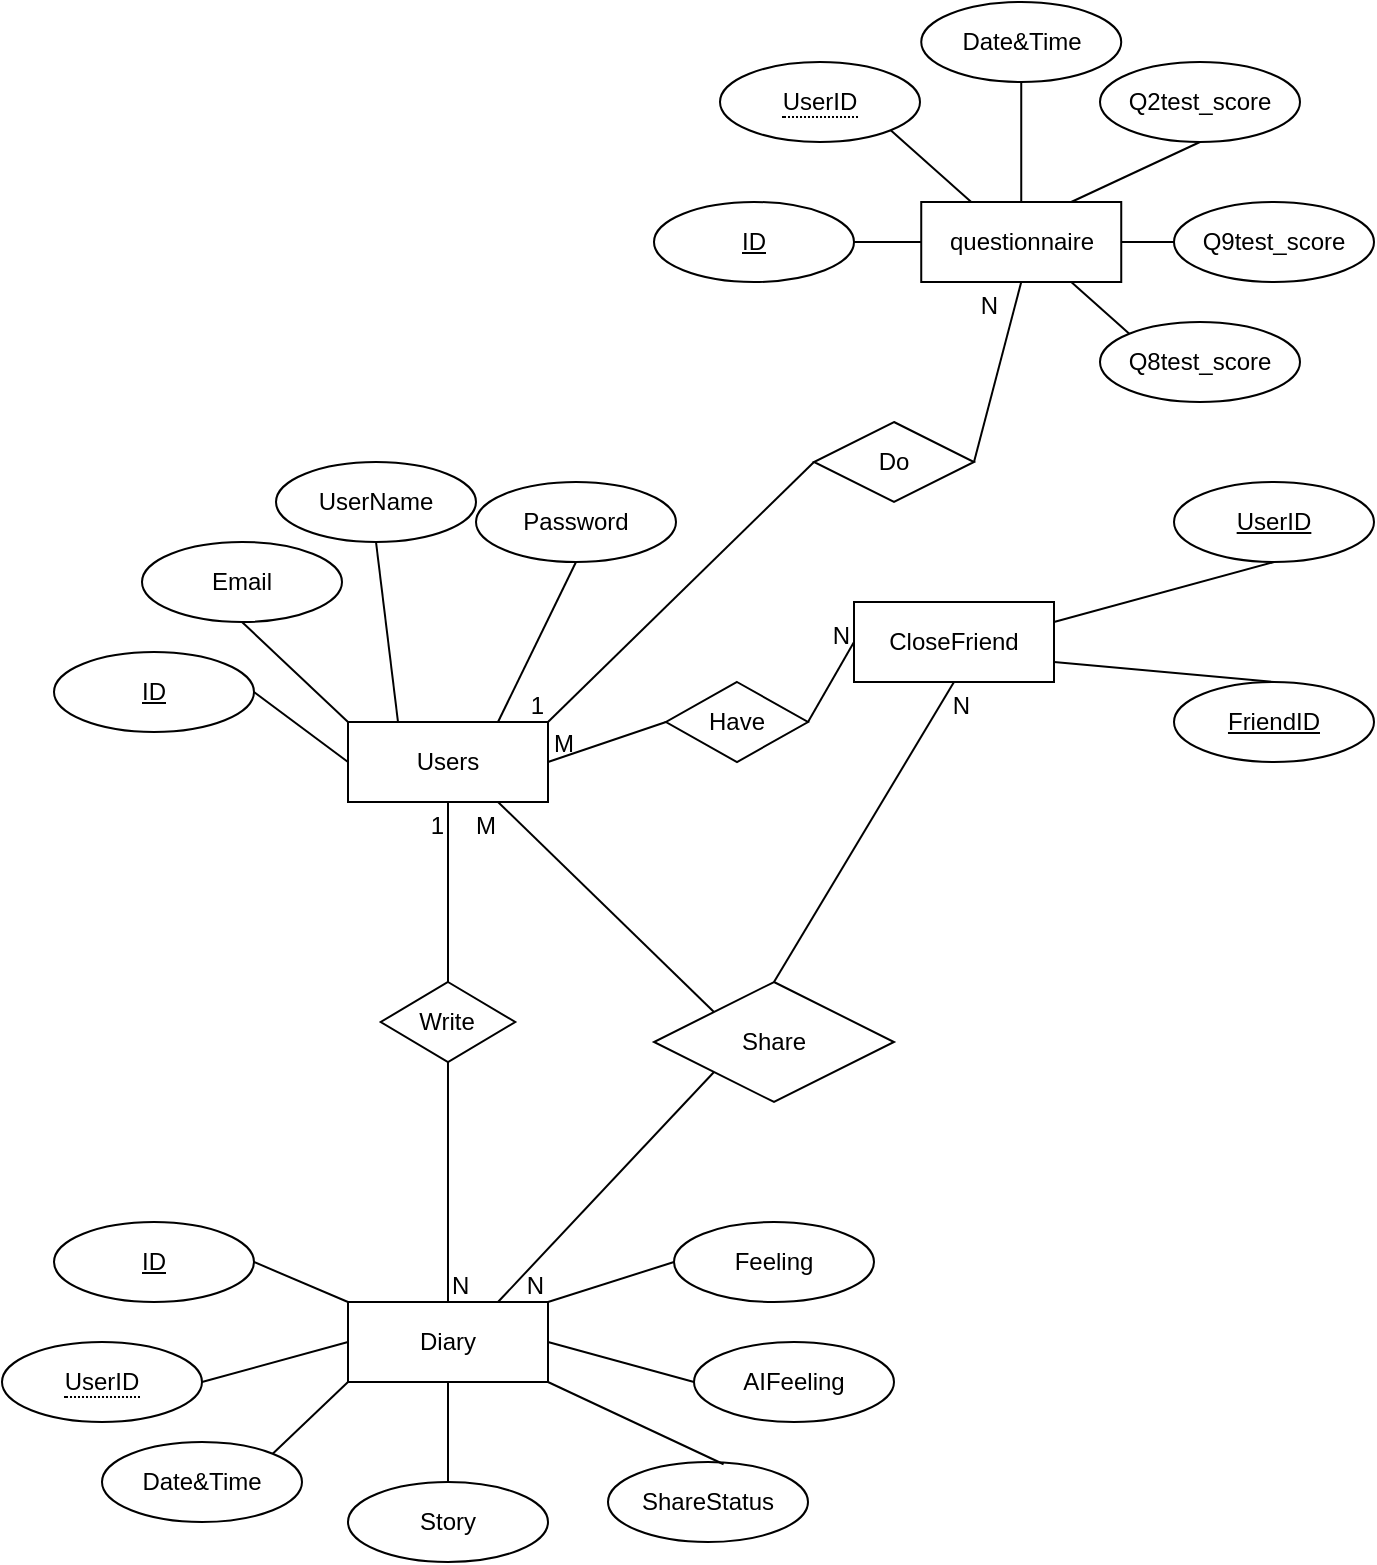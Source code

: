 <mxfile>
    <diagram name="Page-1" id="Xd9cVc7myS7vEEDZ-aDd">
        <mxGraphModel dx="1930" dy="943" grid="1" gridSize="10" guides="1" tooltips="1" connect="1" arrows="1" fold="1" page="1" pageScale="1" pageWidth="827" pageHeight="1169" math="0" shadow="0">
            <root>
                <mxCell id="0"/>
                <mxCell id="1" parent="0"/>
                <mxCell id="63434HRSh4-HGVMlNltW-1" value="ID" style="ellipse;whiteSpace=wrap;html=1;align=center;fontStyle=4;" parent="1" vertex="1">
                    <mxGeometry x="210" y="325" width="100" height="40" as="geometry"/>
                </mxCell>
                <mxCell id="63434HRSh4-HGVMlNltW-2" value="Users" style="whiteSpace=wrap;html=1;align=center;" parent="1" vertex="1">
                    <mxGeometry x="357" y="360" width="100" height="40" as="geometry"/>
                </mxCell>
                <mxCell id="63434HRSh4-HGVMlNltW-5" value="UserName" style="ellipse;whiteSpace=wrap;html=1;align=center;" parent="1" vertex="1">
                    <mxGeometry x="321" y="230" width="100" height="40" as="geometry"/>
                </mxCell>
                <mxCell id="63434HRSh4-HGVMlNltW-8" value="Password" style="ellipse;whiteSpace=wrap;html=1;align=center;" parent="1" vertex="1">
                    <mxGeometry x="421" y="240" width="100" height="40" as="geometry"/>
                </mxCell>
                <mxCell id="63434HRSh4-HGVMlNltW-9" value="Email" style="ellipse;whiteSpace=wrap;html=1;align=center;" parent="1" vertex="1">
                    <mxGeometry x="254" y="270" width="100" height="40" as="geometry"/>
                </mxCell>
                <mxCell id="63434HRSh4-HGVMlNltW-14" value="Diary" style="whiteSpace=wrap;html=1;align=center;" parent="1" vertex="1">
                    <mxGeometry x="357" y="650" width="100" height="40" as="geometry"/>
                </mxCell>
                <mxCell id="63434HRSh4-HGVMlNltW-22" value="Feeling" style="ellipse;whiteSpace=wrap;html=1;align=center;" parent="1" vertex="1">
                    <mxGeometry x="520" y="610" width="100" height="40" as="geometry"/>
                </mxCell>
                <mxCell id="oerCxMAeKZyAwaHV0BJi-11" value="ID" style="ellipse;whiteSpace=wrap;html=1;align=center;fontStyle=4;" parent="1" vertex="1">
                    <mxGeometry x="210" y="610" width="100" height="40" as="geometry"/>
                </mxCell>
                <mxCell id="oerCxMAeKZyAwaHV0BJi-16" value="Story" style="ellipse;whiteSpace=wrap;html=1;align=center;" parent="1" vertex="1">
                    <mxGeometry x="357" y="740" width="100" height="40" as="geometry"/>
                </mxCell>
                <mxCell id="oerCxMAeKZyAwaHV0BJi-20" value="ShareStatus" style="ellipse;whiteSpace=wrap;html=1;align=center;" parent="1" vertex="1">
                    <mxGeometry x="487" y="730" width="100" height="40" as="geometry"/>
                </mxCell>
                <mxCell id="oerCxMAeKZyAwaHV0BJi-22" value="CloseFriend" style="whiteSpace=wrap;html=1;align=center;" parent="1" vertex="1">
                    <mxGeometry x="610" y="300" width="100" height="40" as="geometry"/>
                </mxCell>
                <mxCell id="oerCxMAeKZyAwaHV0BJi-47" value="Write" style="shape=rhombus;perimeter=rhombusPerimeter;whiteSpace=wrap;html=1;align=center;" parent="1" vertex="1">
                    <mxGeometry x="373.37" y="490" width="67.25" height="40" as="geometry"/>
                </mxCell>
                <mxCell id="oerCxMAeKZyAwaHV0BJi-61" value="Have" style="shape=rhombus;perimeter=rhombusPerimeter;whiteSpace=wrap;html=1;align=center;" parent="1" vertex="1">
                    <mxGeometry x="516" y="340" width="71" height="40" as="geometry"/>
                </mxCell>
                <mxCell id="oerCxMAeKZyAwaHV0BJi-70" value="" style="endArrow=none;html=1;rounded=0;exitX=0.5;exitY=0;exitDx=0;exitDy=0;" parent="1" source="oerCxMAeKZyAwaHV0BJi-47" edge="1">
                    <mxGeometry relative="1" as="geometry">
                        <mxPoint x="406.63" y="510" as="sourcePoint"/>
                        <mxPoint x="407" y="400" as="targetPoint"/>
                    </mxGeometry>
                </mxCell>
                <mxCell id="oerCxMAeKZyAwaHV0BJi-72" value="1" style="resizable=0;html=1;whiteSpace=wrap;align=right;verticalAlign=bottom;" parent="oerCxMAeKZyAwaHV0BJi-70" connectable="0" vertex="1">
                    <mxGeometry x="1" relative="1" as="geometry">
                        <mxPoint y="20" as="offset"/>
                    </mxGeometry>
                </mxCell>
                <mxCell id="oerCxMAeKZyAwaHV0BJi-79" value="N" style="resizable=0;html=1;whiteSpace=wrap;align=left;verticalAlign=bottom;" parent="1" connectable="0" vertex="1">
                    <mxGeometry x="407" y="650" as="geometry"/>
                </mxCell>
                <mxCell id="4LS49WLjIBpn6oFqcIrz-9" value="" style="endArrow=none;html=1;rounded=0;exitX=0.5;exitY=1;exitDx=0;exitDy=0;entryX=1;entryY=0.25;entryDx=0;entryDy=0;" parent="1" source="X5DR2xTNKRH_0ik1zWmi-29" target="oerCxMAeKZyAwaHV0BJi-22" edge="1">
                    <mxGeometry relative="1" as="geometry">
                        <mxPoint x="190" y="405" as="sourcePoint"/>
                        <mxPoint x="30" y="355" as="targetPoint"/>
                    </mxGeometry>
                </mxCell>
                <mxCell id="4LS49WLjIBpn6oFqcIrz-11" value="" style="endArrow=none;html=1;rounded=0;exitX=0.5;exitY=0;exitDx=0;exitDy=0;entryX=1;entryY=0.75;entryDx=0;entryDy=0;" parent="1" source="X5DR2xTNKRH_0ik1zWmi-28" target="oerCxMAeKZyAwaHV0BJi-22" edge="1">
                    <mxGeometry relative="1" as="geometry">
                        <mxPoint x="70" y="405" as="sourcePoint"/>
                        <mxPoint x="130" y="365" as="targetPoint"/>
                    </mxGeometry>
                </mxCell>
                <mxCell id="4LS49WLjIBpn6oFqcIrz-12" value="" style="endArrow=none;html=1;rounded=0;exitX=1;exitY=0.5;exitDx=0;exitDy=0;entryX=0;entryY=0;entryDx=0;entryDy=0;" parent="1" source="oerCxMAeKZyAwaHV0BJi-11" target="63434HRSh4-HGVMlNltW-14" edge="1">
                    <mxGeometry relative="1" as="geometry">
                        <mxPoint x="240" y="530" as="sourcePoint"/>
                        <mxPoint x="170" y="480" as="targetPoint"/>
                    </mxGeometry>
                </mxCell>
                <mxCell id="4LS49WLjIBpn6oFqcIrz-13" value="" style="endArrow=none;html=1;rounded=0;exitX=1;exitY=0;exitDx=0;exitDy=0;entryX=0;entryY=0.5;entryDx=0;entryDy=0;exitPerimeter=0;" parent="1" source="63434HRSh4-HGVMlNltW-14" target="63434HRSh4-HGVMlNltW-22" edge="1">
                    <mxGeometry relative="1" as="geometry">
                        <mxPoint x="307" y="680" as="sourcePoint"/>
                        <mxPoint x="367" y="680" as="targetPoint"/>
                    </mxGeometry>
                </mxCell>
                <mxCell id="4LS49WLjIBpn6oFqcIrz-14" value="" style="endArrow=none;html=1;rounded=0;exitX=1;exitY=1;exitDx=0;exitDy=0;entryX=0.578;entryY=0.028;entryDx=0;entryDy=0;entryPerimeter=0;" parent="1" source="63434HRSh4-HGVMlNltW-14" target="oerCxMAeKZyAwaHV0BJi-20" edge="1">
                    <mxGeometry relative="1" as="geometry">
                        <mxPoint x="467" y="680" as="sourcePoint"/>
                        <mxPoint x="531" y="680" as="targetPoint"/>
                    </mxGeometry>
                </mxCell>
                <mxCell id="4LS49WLjIBpn6oFqcIrz-15" value="" style="endArrow=none;html=1;rounded=0;exitX=0;exitY=1;exitDx=0;exitDy=0;entryX=1;entryY=0;entryDx=0;entryDy=0;" parent="1" source="63434HRSh4-HGVMlNltW-14" target="X5DR2xTNKRH_0ik1zWmi-22" edge="1">
                    <mxGeometry relative="1" as="geometry">
                        <mxPoint x="467" y="700" as="sourcePoint"/>
                        <mxPoint x="284" y="730" as="targetPoint"/>
                    </mxGeometry>
                </mxCell>
                <mxCell id="4LS49WLjIBpn6oFqcIrz-16" value="" style="endArrow=none;html=1;rounded=0;exitX=0.5;exitY=1;exitDx=0;exitDy=0;entryX=0.5;entryY=0;entryDx=0;entryDy=0;" parent="1" source="63434HRSh4-HGVMlNltW-14" target="oerCxMAeKZyAwaHV0BJi-16" edge="1">
                    <mxGeometry relative="1" as="geometry">
                        <mxPoint x="467" y="700" as="sourcePoint"/>
                        <mxPoint x="555" y="741" as="targetPoint"/>
                    </mxGeometry>
                </mxCell>
                <mxCell id="4LS49WLjIBpn6oFqcIrz-17" value="" style="endArrow=none;html=1;rounded=0;entryX=0;entryY=0.5;entryDx=0;entryDy=0;exitX=1;exitY=0.5;exitDx=0;exitDy=0;" parent="1" source="63434HRSh4-HGVMlNltW-1" target="63434HRSh4-HGVMlNltW-2" edge="1">
                    <mxGeometry relative="1" as="geometry">
                        <mxPoint x="170" y="180" as="sourcePoint"/>
                        <mxPoint x="227" y="180" as="targetPoint"/>
                    </mxGeometry>
                </mxCell>
                <mxCell id="4LS49WLjIBpn6oFqcIrz-18" value="" style="endArrow=none;html=1;rounded=0;entryX=0;entryY=0;entryDx=0;entryDy=0;exitX=0.5;exitY=1;exitDx=0;exitDy=0;" parent="1" source="63434HRSh4-HGVMlNltW-9" target="63434HRSh4-HGVMlNltW-2" edge="1">
                    <mxGeometry relative="1" as="geometry">
                        <mxPoint x="307" y="390" as="sourcePoint"/>
                        <mxPoint x="367" y="390" as="targetPoint"/>
                    </mxGeometry>
                </mxCell>
                <mxCell id="4LS49WLjIBpn6oFqcIrz-19" value="" style="endArrow=none;html=1;rounded=0;entryX=0.25;entryY=0;entryDx=0;entryDy=0;exitX=0.5;exitY=1;exitDx=0;exitDy=0;" parent="1" source="63434HRSh4-HGVMlNltW-5" target="63434HRSh4-HGVMlNltW-2" edge="1">
                    <mxGeometry relative="1" as="geometry">
                        <mxPoint x="294" y="350" as="sourcePoint"/>
                        <mxPoint x="367" y="370" as="targetPoint"/>
                    </mxGeometry>
                </mxCell>
                <mxCell id="4LS49WLjIBpn6oFqcIrz-20" value="" style="endArrow=none;html=1;rounded=0;entryX=0.75;entryY=0;entryDx=0;entryDy=0;exitX=0.5;exitY=1;exitDx=0;exitDy=0;" parent="1" source="63434HRSh4-HGVMlNltW-8" target="63434HRSh4-HGVMlNltW-2" edge="1">
                    <mxGeometry relative="1" as="geometry">
                        <mxPoint x="304" y="360" as="sourcePoint"/>
                        <mxPoint x="377" y="380" as="targetPoint"/>
                    </mxGeometry>
                </mxCell>
                <mxCell id="hj89SDTMaddYJusxgrUl-4" value="" style="endArrow=none;html=1;rounded=0;exitX=0.5;exitY=0;exitDx=0;exitDy=0;entryX=0.5;entryY=1;entryDx=0;entryDy=0;" parent="1" source="63434HRSh4-HGVMlNltW-14" target="oerCxMAeKZyAwaHV0BJi-47" edge="1">
                    <mxGeometry relative="1" as="geometry">
                        <mxPoint x="417" y="500" as="sourcePoint"/>
                        <mxPoint x="410" y="550" as="targetPoint"/>
                    </mxGeometry>
                </mxCell>
                <mxCell id="X5DR2xTNKRH_0ik1zWmi-3" value="Share" style="shape=rhombus;perimeter=rhombusPerimeter;whiteSpace=wrap;html=1;align=center;" parent="1" vertex="1">
                    <mxGeometry x="510" y="490" width="120" height="60" as="geometry"/>
                </mxCell>
                <mxCell id="X5DR2xTNKRH_0ik1zWmi-9" value="" style="endArrow=none;html=1;rounded=0;exitX=0;exitY=0;exitDx=0;exitDy=0;entryX=0.75;entryY=1;entryDx=0;entryDy=0;" parent="1" source="X5DR2xTNKRH_0ik1zWmi-3" target="63434HRSh4-HGVMlNltW-2" edge="1">
                    <mxGeometry relative="1" as="geometry">
                        <mxPoint x="417" y="500" as="sourcePoint"/>
                        <mxPoint x="417" y="410" as="targetPoint"/>
                    </mxGeometry>
                </mxCell>
                <mxCell id="X5DR2xTNKRH_0ik1zWmi-10" value="M" style="resizable=0;html=1;whiteSpace=wrap;align=right;verticalAlign=bottom;" parent="X5DR2xTNKRH_0ik1zWmi-9" connectable="0" vertex="1">
                    <mxGeometry x="1" relative="1" as="geometry">
                        <mxPoint y="20" as="offset"/>
                    </mxGeometry>
                </mxCell>
                <mxCell id="X5DR2xTNKRH_0ik1zWmi-11" value="" style="endArrow=none;html=1;rounded=0;exitX=0;exitY=1;exitDx=0;exitDy=0;entryX=0.75;entryY=0;entryDx=0;entryDy=0;" parent="1" source="X5DR2xTNKRH_0ik1zWmi-3" target="63434HRSh4-HGVMlNltW-14" edge="1">
                    <mxGeometry relative="1" as="geometry">
                        <mxPoint x="550" y="515" as="sourcePoint"/>
                        <mxPoint x="442" y="410" as="targetPoint"/>
                    </mxGeometry>
                </mxCell>
                <mxCell id="X5DR2xTNKRH_0ik1zWmi-12" value="N" style="resizable=0;html=1;whiteSpace=wrap;align=right;verticalAlign=bottom;" parent="X5DR2xTNKRH_0ik1zWmi-11" connectable="0" vertex="1">
                    <mxGeometry x="1" relative="1" as="geometry">
                        <mxPoint x="25" as="offset"/>
                    </mxGeometry>
                </mxCell>
                <mxCell id="X5DR2xTNKRH_0ik1zWmi-19" value="" style="endArrow=none;html=1;rounded=0;exitX=1;exitY=0.5;exitDx=0;exitDy=0;entryX=0;entryY=0.5;entryDx=0;entryDy=0;" parent="1" target="63434HRSh4-HGVMlNltW-14" edge="1">
                    <mxGeometry relative="1" as="geometry">
                        <mxPoint x="284" y="690" as="sourcePoint"/>
                        <mxPoint x="367" y="680" as="targetPoint"/>
                    </mxGeometry>
                </mxCell>
                <mxCell id="X5DR2xTNKRH_0ik1zWmi-22" value="Date&amp;amp;Time" style="ellipse;whiteSpace=wrap;html=1;align=center;" parent="1" vertex="1">
                    <mxGeometry x="234" y="720" width="100" height="40" as="geometry"/>
                </mxCell>
                <mxCell id="X5DR2xTNKRH_0ik1zWmi-27" value="" style="endArrow=none;html=1;rounded=0;exitX=1;exitY=0.5;exitDx=0;exitDy=0;entryX=0;entryY=0.5;entryDx=0;entryDy=0;" parent="1" source="63434HRSh4-HGVMlNltW-14" target="X5DR2xTNKRH_0ik1zWmi-56" edge="1">
                    <mxGeometry relative="1" as="geometry">
                        <mxPoint x="467" y="660" as="sourcePoint"/>
                        <mxPoint x="530.0" y="690" as="targetPoint"/>
                    </mxGeometry>
                </mxCell>
                <mxCell id="X5DR2xTNKRH_0ik1zWmi-28" value="FriendID" style="ellipse;whiteSpace=wrap;html=1;align=center;fontStyle=4;" parent="1" vertex="1">
                    <mxGeometry x="770" y="340" width="100" height="40" as="geometry"/>
                </mxCell>
                <mxCell id="X5DR2xTNKRH_0ik1zWmi-29" value="UserID" style="ellipse;whiteSpace=wrap;html=1;align=center;fontStyle=4;" parent="1" vertex="1">
                    <mxGeometry x="770" y="240" width="100" height="40" as="geometry"/>
                </mxCell>
                <mxCell id="X5DR2xTNKRH_0ik1zWmi-50" value="&lt;span style=&quot;border-bottom: 1px dotted&quot;&gt;UserID&lt;/span&gt;" style="ellipse;whiteSpace=wrap;html=1;align=center;" parent="1" vertex="1">
                    <mxGeometry x="184" y="670" width="100" height="40" as="geometry"/>
                </mxCell>
                <mxCell id="X5DR2xTNKRH_0ik1zWmi-56" value="AIFeeling" style="ellipse;whiteSpace=wrap;html=1;align=center;" parent="1" vertex="1">
                    <mxGeometry x="530" y="670" width="100" height="40" as="geometry"/>
                </mxCell>
                <mxCell id="xrmQ-46f7oe39yd-RXYb-1" value="Do" style="shape=rhombus;perimeter=rhombusPerimeter;whiteSpace=wrap;html=1;align=center;" parent="1" vertex="1">
                    <mxGeometry x="590" y="210" width="80" height="40" as="geometry"/>
                </mxCell>
                <mxCell id="xrmQ-46f7oe39yd-RXYb-2" value="" style="endArrow=none;html=1;rounded=0;entryX=1;entryY=0;entryDx=0;entryDy=0;exitX=0;exitY=0.5;exitDx=0;exitDy=0;" parent="1" source="xrmQ-46f7oe39yd-RXYb-1" target="63434HRSh4-HGVMlNltW-2" edge="1">
                    <mxGeometry relative="1" as="geometry">
                        <mxPoint x="270" y="370" as="sourcePoint"/>
                        <mxPoint x="430" y="370" as="targetPoint"/>
                    </mxGeometry>
                </mxCell>
                <mxCell id="xrmQ-46f7oe39yd-RXYb-3" value="1" style="resizable=0;html=1;whiteSpace=wrap;align=right;verticalAlign=bottom;" parent="xrmQ-46f7oe39yd-RXYb-2" connectable="0" vertex="1">
                    <mxGeometry x="1" relative="1" as="geometry"/>
                </mxCell>
                <mxCell id="xrmQ-46f7oe39yd-RXYb-4" value="questionnaire" style="whiteSpace=wrap;html=1;align=center;" parent="1" vertex="1">
                    <mxGeometry x="643.62" y="100" width="100" height="40" as="geometry"/>
                </mxCell>
                <mxCell id="xrmQ-46f7oe39yd-RXYb-5" value="" style="endArrow=none;html=1;rounded=0;exitX=1;exitY=0.5;exitDx=0;exitDy=0;entryX=0.5;entryY=1;entryDx=0;entryDy=0;" parent="1" source="xrmQ-46f7oe39yd-RXYb-1" target="xrmQ-46f7oe39yd-RXYb-4" edge="1">
                    <mxGeometry relative="1" as="geometry">
                        <mxPoint x="587" y="325" as="sourcePoint"/>
                        <mxPoint x="747" y="325" as="targetPoint"/>
                    </mxGeometry>
                </mxCell>
                <mxCell id="xrmQ-46f7oe39yd-RXYb-6" value="N" style="resizable=0;html=1;whiteSpace=wrap;align=right;verticalAlign=bottom;" parent="xrmQ-46f7oe39yd-RXYb-5" connectable="0" vertex="1">
                    <mxGeometry x="1" relative="1" as="geometry">
                        <mxPoint x="-10" y="20" as="offset"/>
                    </mxGeometry>
                </mxCell>
                <mxCell id="xrmQ-46f7oe39yd-RXYb-9" value="Date&amp;amp;Time" style="ellipse;whiteSpace=wrap;html=1;align=center;" parent="1" vertex="1">
                    <mxGeometry x="643.62" width="100" height="40" as="geometry"/>
                </mxCell>
                <mxCell id="xrmQ-46f7oe39yd-RXYb-10" value="&lt;span data-teams=&quot;true&quot;&gt;Q2test_score&lt;/span&gt;" style="ellipse;whiteSpace=wrap;html=1;align=center;" parent="1" vertex="1">
                    <mxGeometry x="733" y="30" width="100" height="40" as="geometry"/>
                </mxCell>
                <mxCell id="xrmQ-46f7oe39yd-RXYb-12" value="" style="endArrow=none;html=1;rounded=0;exitX=1;exitY=0.5;exitDx=0;exitDy=0;entryX=0;entryY=0.5;entryDx=0;entryDy=0;" parent="1" source="77Y5PrpxeiiLzukYwDQl-5" target="xrmQ-46f7oe39yd-RXYb-4" edge="1">
                    <mxGeometry relative="1" as="geometry">
                        <mxPoint x="610" y="120" as="sourcePoint"/>
                        <mxPoint x="533" y="190" as="targetPoint"/>
                    </mxGeometry>
                </mxCell>
                <mxCell id="xrmQ-46f7oe39yd-RXYb-13" value="" style="endArrow=none;html=1;rounded=0;exitX=1;exitY=1;exitDx=0;exitDy=0;entryX=0.25;entryY=0;entryDx=0;entryDy=0;" parent="1" source="77Y5PrpxeiiLzukYwDQl-4" target="xrmQ-46f7oe39yd-RXYb-4" edge="1">
                    <mxGeometry relative="1" as="geometry">
                        <mxPoint x="620" y="130" as="sourcePoint"/>
                        <mxPoint x="654" y="130" as="targetPoint"/>
                    </mxGeometry>
                </mxCell>
                <mxCell id="xrmQ-46f7oe39yd-RXYb-14" value="" style="endArrow=none;html=1;rounded=0;exitX=0.5;exitY=1;exitDx=0;exitDy=0;entryX=0.75;entryY=0;entryDx=0;entryDy=0;" parent="1" source="xrmQ-46f7oe39yd-RXYb-10" target="xrmQ-46f7oe39yd-RXYb-4" edge="1">
                    <mxGeometry relative="1" as="geometry">
                        <mxPoint x="623" y="80" as="sourcePoint"/>
                        <mxPoint x="679" y="110" as="targetPoint"/>
                    </mxGeometry>
                </mxCell>
                <mxCell id="xrmQ-46f7oe39yd-RXYb-16" value="&lt;span data-teams=&quot;true&quot;&gt;Q9test_score&lt;/span&gt;" style="ellipse;whiteSpace=wrap;html=1;align=center;" parent="1" vertex="1">
                    <mxGeometry x="770" y="100" width="100" height="40" as="geometry"/>
                </mxCell>
                <mxCell id="xrmQ-46f7oe39yd-RXYb-17" value="&lt;span data-teams=&quot;true&quot;&gt;Q8test_score&lt;/span&gt;" style="ellipse;whiteSpace=wrap;html=1;align=center;" parent="1" vertex="1">
                    <mxGeometry x="733" y="160" width="100" height="40" as="geometry"/>
                </mxCell>
                <mxCell id="xrmQ-46f7oe39yd-RXYb-18" value="" style="endArrow=none;html=1;rounded=0;exitX=0;exitY=0.5;exitDx=0;exitDy=0;entryX=1;entryY=0.5;entryDx=0;entryDy=0;" parent="1" source="xrmQ-46f7oe39yd-RXYb-16" target="xrmQ-46f7oe39yd-RXYb-4" edge="1">
                    <mxGeometry relative="1" as="geometry">
                        <mxPoint x="783" y="80" as="sourcePoint"/>
                        <mxPoint x="729" y="110" as="targetPoint"/>
                    </mxGeometry>
                </mxCell>
                <mxCell id="xrmQ-46f7oe39yd-RXYb-19" value="" style="endArrow=none;html=1;rounded=0;exitX=0;exitY=0;exitDx=0;exitDy=0;entryX=0.75;entryY=1;entryDx=0;entryDy=0;" parent="1" source="xrmQ-46f7oe39yd-RXYb-17" target="xrmQ-46f7oe39yd-RXYb-4" edge="1">
                    <mxGeometry relative="1" as="geometry">
                        <mxPoint x="677" y="210" as="sourcePoint"/>
                        <mxPoint x="651" y="210" as="targetPoint"/>
                    </mxGeometry>
                </mxCell>
                <mxCell id="77Y5PrpxeiiLzukYwDQl-2" value="" style="endArrow=none;html=1;rounded=0;exitX=0.5;exitY=1;exitDx=0;exitDy=0;entryX=0.5;entryY=0;entryDx=0;entryDy=0;" parent="1" source="xrmQ-46f7oe39yd-RXYb-9" target="xrmQ-46f7oe39yd-RXYb-4" edge="1">
                    <mxGeometry relative="1" as="geometry">
                        <mxPoint x="793" y="80" as="sourcePoint"/>
                        <mxPoint x="729" y="110" as="targetPoint"/>
                    </mxGeometry>
                </mxCell>
                <mxCell id="77Y5PrpxeiiLzukYwDQl-4" value="&lt;span style=&quot;border-bottom: 1px dotted&quot;&gt;UserID&lt;/span&gt;" style="ellipse;whiteSpace=wrap;html=1;align=center;" parent="1" vertex="1">
                    <mxGeometry x="543" y="30" width="100" height="40" as="geometry"/>
                </mxCell>
                <mxCell id="77Y5PrpxeiiLzukYwDQl-5" value="ID" style="ellipse;whiteSpace=wrap;html=1;align=center;fontStyle=4;" parent="1" vertex="1">
                    <mxGeometry x="510" y="100" width="100" height="40" as="geometry"/>
                </mxCell>
                <mxCell id="Vt23moZkWO5sE17nUQzC-2" value="" style="endArrow=none;html=1;rounded=0;exitX=1;exitY=0.5;exitDx=0;exitDy=0;entryX=0;entryY=0.5;entryDx=0;entryDy=0;" parent="1" source="oerCxMAeKZyAwaHV0BJi-61" target="oerCxMAeKZyAwaHV0BJi-22" edge="1">
                    <mxGeometry relative="1" as="geometry">
                        <mxPoint x="830" y="350" as="sourcePoint"/>
                        <mxPoint x="770" y="330" as="targetPoint"/>
                    </mxGeometry>
                </mxCell>
                <mxCell id="Vt23moZkWO5sE17nUQzC-3" value="" style="endArrow=none;html=1;rounded=0;exitX=1;exitY=0.5;exitDx=0;exitDy=0;entryX=0;entryY=0.5;entryDx=0;entryDy=0;" parent="1" source="63434HRSh4-HGVMlNltW-2" target="oerCxMAeKZyAwaHV0BJi-61" edge="1">
                    <mxGeometry relative="1" as="geometry">
                        <mxPoint x="583" y="370" as="sourcePoint"/>
                        <mxPoint x="670" y="320" as="targetPoint"/>
                    </mxGeometry>
                </mxCell>
                <mxCell id="Vt23moZkWO5sE17nUQzC-4" value="" style="endArrow=none;html=1;rounded=0;exitX=0.5;exitY=0;exitDx=0;exitDy=0;entryX=0.5;entryY=1;entryDx=0;entryDy=0;" parent="1" source="X5DR2xTNKRH_0ik1zWmi-3" target="oerCxMAeKZyAwaHV0BJi-22" edge="1">
                    <mxGeometry relative="1" as="geometry">
                        <mxPoint x="593" y="380" as="sourcePoint"/>
                        <mxPoint x="680" y="330" as="targetPoint"/>
                    </mxGeometry>
                </mxCell>
                <mxCell id="Vt23moZkWO5sE17nUQzC-8" value="N" style="resizable=0;html=1;whiteSpace=wrap;align=right;verticalAlign=bottom;" parent="1" connectable="0" vertex="1">
                    <mxGeometry x="669.997" y="360.003" as="geometry"/>
                </mxCell>
                <mxCell id="Vt23moZkWO5sE17nUQzC-9" value="N" style="resizable=0;html=1;whiteSpace=wrap;align=right;verticalAlign=bottom;" parent="1" connectable="0" vertex="1">
                    <mxGeometry x="609.997" y="325.003" as="geometry"/>
                </mxCell>
                <mxCell id="Vt23moZkWO5sE17nUQzC-10" value="M" style="resizable=0;html=1;whiteSpace=wrap;align=right;verticalAlign=bottom;" parent="1" connectable="0" vertex="1">
                    <mxGeometry x="471.003" y="379.997" as="geometry"/>
                </mxCell>
            </root>
        </mxGraphModel>
    </diagram>
</mxfile>